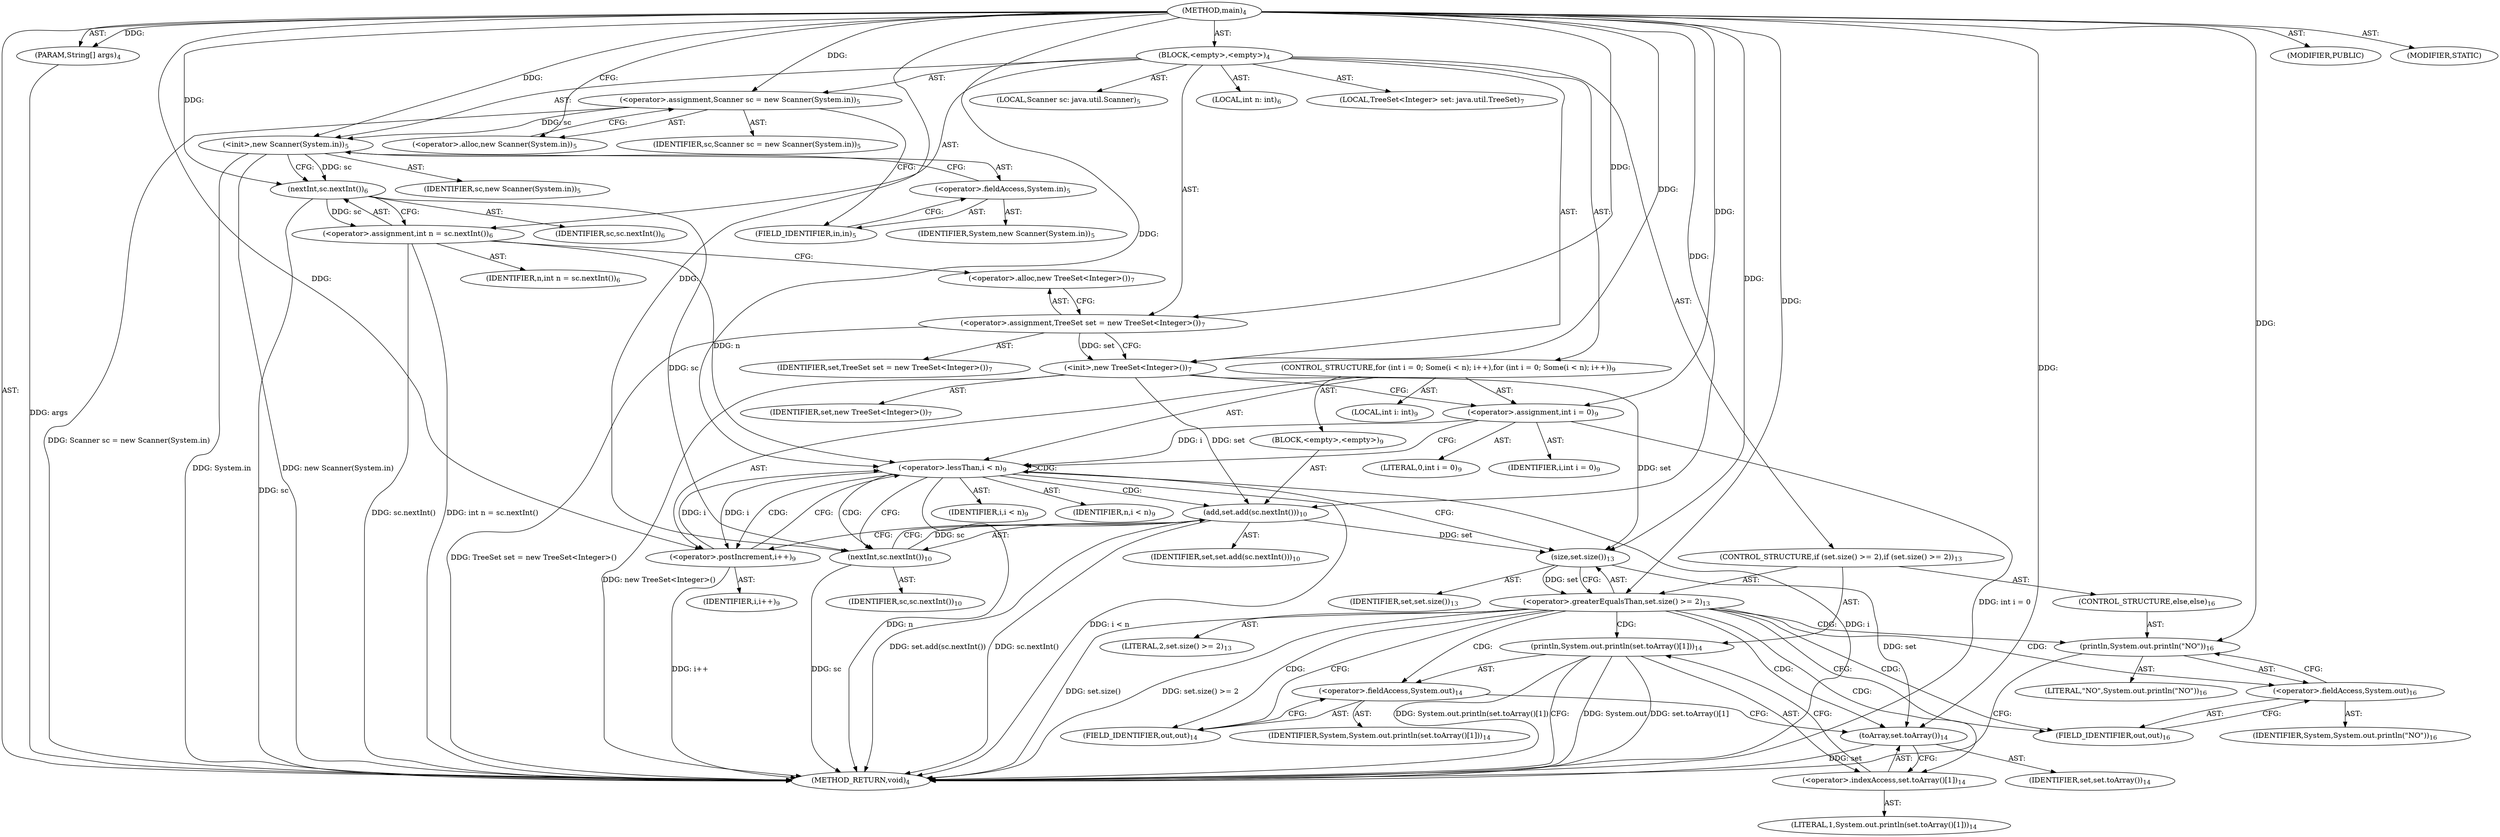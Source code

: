 digraph "main" {  
"21" [label = <(METHOD,main)<SUB>4</SUB>> ]
"22" [label = <(PARAM,String[] args)<SUB>4</SUB>> ]
"23" [label = <(BLOCK,&lt;empty&gt;,&lt;empty&gt;)<SUB>4</SUB>> ]
"4" [label = <(LOCAL,Scanner sc: java.util.Scanner)<SUB>5</SUB>> ]
"24" [label = <(&lt;operator&gt;.assignment,Scanner sc = new Scanner(System.in))<SUB>5</SUB>> ]
"25" [label = <(IDENTIFIER,sc,Scanner sc = new Scanner(System.in))<SUB>5</SUB>> ]
"26" [label = <(&lt;operator&gt;.alloc,new Scanner(System.in))<SUB>5</SUB>> ]
"27" [label = <(&lt;init&gt;,new Scanner(System.in))<SUB>5</SUB>> ]
"3" [label = <(IDENTIFIER,sc,new Scanner(System.in))<SUB>5</SUB>> ]
"28" [label = <(&lt;operator&gt;.fieldAccess,System.in)<SUB>5</SUB>> ]
"29" [label = <(IDENTIFIER,System,new Scanner(System.in))<SUB>5</SUB>> ]
"30" [label = <(FIELD_IDENTIFIER,in,in)<SUB>5</SUB>> ]
"31" [label = <(LOCAL,int n: int)<SUB>6</SUB>> ]
"32" [label = <(&lt;operator&gt;.assignment,int n = sc.nextInt())<SUB>6</SUB>> ]
"33" [label = <(IDENTIFIER,n,int n = sc.nextInt())<SUB>6</SUB>> ]
"34" [label = <(nextInt,sc.nextInt())<SUB>6</SUB>> ]
"35" [label = <(IDENTIFIER,sc,sc.nextInt())<SUB>6</SUB>> ]
"6" [label = <(LOCAL,TreeSet&lt;Integer&gt; set: java.util.TreeSet)<SUB>7</SUB>> ]
"36" [label = <(&lt;operator&gt;.assignment,TreeSet set = new TreeSet&lt;Integer&gt;())<SUB>7</SUB>> ]
"37" [label = <(IDENTIFIER,set,TreeSet set = new TreeSet&lt;Integer&gt;())<SUB>7</SUB>> ]
"38" [label = <(&lt;operator&gt;.alloc,new TreeSet&lt;Integer&gt;())<SUB>7</SUB>> ]
"39" [label = <(&lt;init&gt;,new TreeSet&lt;Integer&gt;())<SUB>7</SUB>> ]
"5" [label = <(IDENTIFIER,set,new TreeSet&lt;Integer&gt;())<SUB>7</SUB>> ]
"40" [label = <(CONTROL_STRUCTURE,for (int i = 0; Some(i &lt; n); i++),for (int i = 0; Some(i &lt; n); i++))<SUB>9</SUB>> ]
"41" [label = <(LOCAL,int i: int)<SUB>9</SUB>> ]
"42" [label = <(&lt;operator&gt;.assignment,int i = 0)<SUB>9</SUB>> ]
"43" [label = <(IDENTIFIER,i,int i = 0)<SUB>9</SUB>> ]
"44" [label = <(LITERAL,0,int i = 0)<SUB>9</SUB>> ]
"45" [label = <(&lt;operator&gt;.lessThan,i &lt; n)<SUB>9</SUB>> ]
"46" [label = <(IDENTIFIER,i,i &lt; n)<SUB>9</SUB>> ]
"47" [label = <(IDENTIFIER,n,i &lt; n)<SUB>9</SUB>> ]
"48" [label = <(&lt;operator&gt;.postIncrement,i++)<SUB>9</SUB>> ]
"49" [label = <(IDENTIFIER,i,i++)<SUB>9</SUB>> ]
"50" [label = <(BLOCK,&lt;empty&gt;,&lt;empty&gt;)<SUB>9</SUB>> ]
"51" [label = <(add,set.add(sc.nextInt()))<SUB>10</SUB>> ]
"52" [label = <(IDENTIFIER,set,set.add(sc.nextInt()))<SUB>10</SUB>> ]
"53" [label = <(nextInt,sc.nextInt())<SUB>10</SUB>> ]
"54" [label = <(IDENTIFIER,sc,sc.nextInt())<SUB>10</SUB>> ]
"55" [label = <(CONTROL_STRUCTURE,if (set.size() &gt;= 2),if (set.size() &gt;= 2))<SUB>13</SUB>> ]
"56" [label = <(&lt;operator&gt;.greaterEqualsThan,set.size() &gt;= 2)<SUB>13</SUB>> ]
"57" [label = <(size,set.size())<SUB>13</SUB>> ]
"58" [label = <(IDENTIFIER,set,set.size())<SUB>13</SUB>> ]
"59" [label = <(LITERAL,2,set.size() &gt;= 2)<SUB>13</SUB>> ]
"60" [label = <(println,System.out.println(set.toArray()[1]))<SUB>14</SUB>> ]
"61" [label = <(&lt;operator&gt;.fieldAccess,System.out)<SUB>14</SUB>> ]
"62" [label = <(IDENTIFIER,System,System.out.println(set.toArray()[1]))<SUB>14</SUB>> ]
"63" [label = <(FIELD_IDENTIFIER,out,out)<SUB>14</SUB>> ]
"64" [label = <(&lt;operator&gt;.indexAccess,set.toArray()[1])<SUB>14</SUB>> ]
"65" [label = <(toArray,set.toArray())<SUB>14</SUB>> ]
"66" [label = <(IDENTIFIER,set,set.toArray())<SUB>14</SUB>> ]
"67" [label = <(LITERAL,1,System.out.println(set.toArray()[1]))<SUB>14</SUB>> ]
"68" [label = <(CONTROL_STRUCTURE,else,else)<SUB>16</SUB>> ]
"69" [label = <(println,System.out.println(&quot;NO&quot;))<SUB>16</SUB>> ]
"70" [label = <(&lt;operator&gt;.fieldAccess,System.out)<SUB>16</SUB>> ]
"71" [label = <(IDENTIFIER,System,System.out.println(&quot;NO&quot;))<SUB>16</SUB>> ]
"72" [label = <(FIELD_IDENTIFIER,out,out)<SUB>16</SUB>> ]
"73" [label = <(LITERAL,&quot;NO&quot;,System.out.println(&quot;NO&quot;))<SUB>16</SUB>> ]
"74" [label = <(MODIFIER,PUBLIC)> ]
"75" [label = <(MODIFIER,STATIC)> ]
"76" [label = <(METHOD_RETURN,void)<SUB>4</SUB>> ]
  "21" -> "22"  [ label = "AST: "] 
  "21" -> "23"  [ label = "AST: "] 
  "21" -> "74"  [ label = "AST: "] 
  "21" -> "75"  [ label = "AST: "] 
  "21" -> "76"  [ label = "AST: "] 
  "23" -> "4"  [ label = "AST: "] 
  "23" -> "24"  [ label = "AST: "] 
  "23" -> "27"  [ label = "AST: "] 
  "23" -> "31"  [ label = "AST: "] 
  "23" -> "32"  [ label = "AST: "] 
  "23" -> "6"  [ label = "AST: "] 
  "23" -> "36"  [ label = "AST: "] 
  "23" -> "39"  [ label = "AST: "] 
  "23" -> "40"  [ label = "AST: "] 
  "23" -> "55"  [ label = "AST: "] 
  "24" -> "25"  [ label = "AST: "] 
  "24" -> "26"  [ label = "AST: "] 
  "27" -> "3"  [ label = "AST: "] 
  "27" -> "28"  [ label = "AST: "] 
  "28" -> "29"  [ label = "AST: "] 
  "28" -> "30"  [ label = "AST: "] 
  "32" -> "33"  [ label = "AST: "] 
  "32" -> "34"  [ label = "AST: "] 
  "34" -> "35"  [ label = "AST: "] 
  "36" -> "37"  [ label = "AST: "] 
  "36" -> "38"  [ label = "AST: "] 
  "39" -> "5"  [ label = "AST: "] 
  "40" -> "41"  [ label = "AST: "] 
  "40" -> "42"  [ label = "AST: "] 
  "40" -> "45"  [ label = "AST: "] 
  "40" -> "48"  [ label = "AST: "] 
  "40" -> "50"  [ label = "AST: "] 
  "42" -> "43"  [ label = "AST: "] 
  "42" -> "44"  [ label = "AST: "] 
  "45" -> "46"  [ label = "AST: "] 
  "45" -> "47"  [ label = "AST: "] 
  "48" -> "49"  [ label = "AST: "] 
  "50" -> "51"  [ label = "AST: "] 
  "51" -> "52"  [ label = "AST: "] 
  "51" -> "53"  [ label = "AST: "] 
  "53" -> "54"  [ label = "AST: "] 
  "55" -> "56"  [ label = "AST: "] 
  "55" -> "60"  [ label = "AST: "] 
  "55" -> "68"  [ label = "AST: "] 
  "56" -> "57"  [ label = "AST: "] 
  "56" -> "59"  [ label = "AST: "] 
  "57" -> "58"  [ label = "AST: "] 
  "60" -> "61"  [ label = "AST: "] 
  "60" -> "64"  [ label = "AST: "] 
  "61" -> "62"  [ label = "AST: "] 
  "61" -> "63"  [ label = "AST: "] 
  "64" -> "65"  [ label = "AST: "] 
  "64" -> "67"  [ label = "AST: "] 
  "65" -> "66"  [ label = "AST: "] 
  "68" -> "69"  [ label = "AST: "] 
  "69" -> "70"  [ label = "AST: "] 
  "69" -> "73"  [ label = "AST: "] 
  "70" -> "71"  [ label = "AST: "] 
  "70" -> "72"  [ label = "AST: "] 
  "24" -> "30"  [ label = "CFG: "] 
  "27" -> "34"  [ label = "CFG: "] 
  "32" -> "38"  [ label = "CFG: "] 
  "36" -> "39"  [ label = "CFG: "] 
  "39" -> "42"  [ label = "CFG: "] 
  "26" -> "24"  [ label = "CFG: "] 
  "28" -> "27"  [ label = "CFG: "] 
  "34" -> "32"  [ label = "CFG: "] 
  "38" -> "36"  [ label = "CFG: "] 
  "42" -> "45"  [ label = "CFG: "] 
  "45" -> "53"  [ label = "CFG: "] 
  "45" -> "57"  [ label = "CFG: "] 
  "48" -> "45"  [ label = "CFG: "] 
  "56" -> "63"  [ label = "CFG: "] 
  "56" -> "72"  [ label = "CFG: "] 
  "60" -> "76"  [ label = "CFG: "] 
  "30" -> "28"  [ label = "CFG: "] 
  "51" -> "48"  [ label = "CFG: "] 
  "57" -> "56"  [ label = "CFG: "] 
  "61" -> "65"  [ label = "CFG: "] 
  "64" -> "60"  [ label = "CFG: "] 
  "69" -> "76"  [ label = "CFG: "] 
  "53" -> "51"  [ label = "CFG: "] 
  "63" -> "61"  [ label = "CFG: "] 
  "65" -> "64"  [ label = "CFG: "] 
  "70" -> "69"  [ label = "CFG: "] 
  "72" -> "70"  [ label = "CFG: "] 
  "21" -> "26"  [ label = "CFG: "] 
  "22" -> "76"  [ label = "DDG: args"] 
  "24" -> "76"  [ label = "DDG: Scanner sc = new Scanner(System.in)"] 
  "27" -> "76"  [ label = "DDG: System.in"] 
  "27" -> "76"  [ label = "DDG: new Scanner(System.in)"] 
  "34" -> "76"  [ label = "DDG: sc"] 
  "32" -> "76"  [ label = "DDG: sc.nextInt()"] 
  "32" -> "76"  [ label = "DDG: int n = sc.nextInt()"] 
  "36" -> "76"  [ label = "DDG: TreeSet set = new TreeSet&lt;Integer&gt;()"] 
  "39" -> "76"  [ label = "DDG: new TreeSet&lt;Integer&gt;()"] 
  "42" -> "76"  [ label = "DDG: int i = 0"] 
  "45" -> "76"  [ label = "DDG: i"] 
  "45" -> "76"  [ label = "DDG: n"] 
  "45" -> "76"  [ label = "DDG: i &lt; n"] 
  "56" -> "76"  [ label = "DDG: set.size()"] 
  "56" -> "76"  [ label = "DDG: set.size() &gt;= 2"] 
  "60" -> "76"  [ label = "DDG: System.out"] 
  "65" -> "76"  [ label = "DDG: set"] 
  "60" -> "76"  [ label = "DDG: set.toArray()[1]"] 
  "60" -> "76"  [ label = "DDG: System.out.println(set.toArray()[1])"] 
  "53" -> "76"  [ label = "DDG: sc"] 
  "51" -> "76"  [ label = "DDG: sc.nextInt()"] 
  "51" -> "76"  [ label = "DDG: set.add(sc.nextInt())"] 
  "48" -> "76"  [ label = "DDG: i++"] 
  "21" -> "22"  [ label = "DDG: "] 
  "21" -> "24"  [ label = "DDG: "] 
  "34" -> "32"  [ label = "DDG: sc"] 
  "21" -> "36"  [ label = "DDG: "] 
  "24" -> "27"  [ label = "DDG: sc"] 
  "21" -> "27"  [ label = "DDG: "] 
  "36" -> "39"  [ label = "DDG: set"] 
  "21" -> "39"  [ label = "DDG: "] 
  "21" -> "42"  [ label = "DDG: "] 
  "27" -> "34"  [ label = "DDG: sc"] 
  "21" -> "34"  [ label = "DDG: "] 
  "42" -> "45"  [ label = "DDG: i"] 
  "48" -> "45"  [ label = "DDG: i"] 
  "21" -> "45"  [ label = "DDG: "] 
  "32" -> "45"  [ label = "DDG: n"] 
  "45" -> "48"  [ label = "DDG: i"] 
  "21" -> "48"  [ label = "DDG: "] 
  "57" -> "56"  [ label = "DDG: set"] 
  "21" -> "56"  [ label = "DDG: "] 
  "39" -> "51"  [ label = "DDG: set"] 
  "21" -> "51"  [ label = "DDG: "] 
  "53" -> "51"  [ label = "DDG: sc"] 
  "39" -> "57"  [ label = "DDG: set"] 
  "51" -> "57"  [ label = "DDG: set"] 
  "21" -> "57"  [ label = "DDG: "] 
  "21" -> "69"  [ label = "DDG: "] 
  "34" -> "53"  [ label = "DDG: sc"] 
  "21" -> "53"  [ label = "DDG: "] 
  "57" -> "65"  [ label = "DDG: set"] 
  "21" -> "65"  [ label = "DDG: "] 
  "45" -> "48"  [ label = "CDG: "] 
  "45" -> "51"  [ label = "CDG: "] 
  "45" -> "53"  [ label = "CDG: "] 
  "45" -> "45"  [ label = "CDG: "] 
  "56" -> "60"  [ label = "CDG: "] 
  "56" -> "61"  [ label = "CDG: "] 
  "56" -> "65"  [ label = "CDG: "] 
  "56" -> "64"  [ label = "CDG: "] 
  "56" -> "72"  [ label = "CDG: "] 
  "56" -> "69"  [ label = "CDG: "] 
  "56" -> "70"  [ label = "CDG: "] 
  "56" -> "63"  [ label = "CDG: "] 
}
